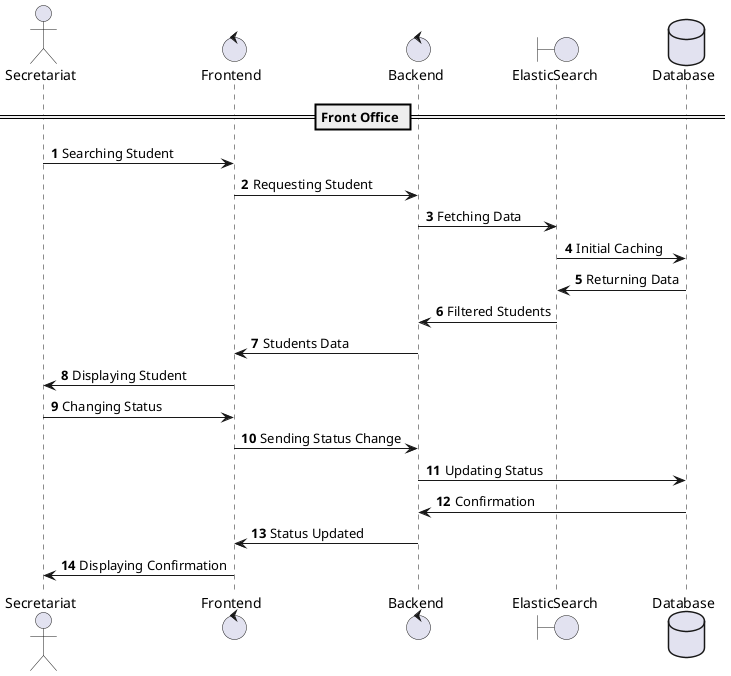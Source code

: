 @startuml
'https://plantuml.com/sequence-diagram

autonumber

actor Secretariat as user
control Frontend as frontend
control Backend as backend
boundary ElasticSearch as elastic
database Database as db

== Front Office ==

user -> frontend : Searching Student
frontend -> backend : Requesting Student
backend -> elastic : Fetching Data
elastic -> db : Initial Caching
db -> elastic : Returning Data
elastic -> backend : Filtered Students
backend -> frontend : Students Data
frontend -> user : Displaying Student
user -> frontend : Changing Status
frontend -> backend : Sending Status Change
backend -> db : Updating Status
db -> backend : Confirmation
backend -> frontend : Status Updated
frontend -> user : Displaying Confirmation


@enduml